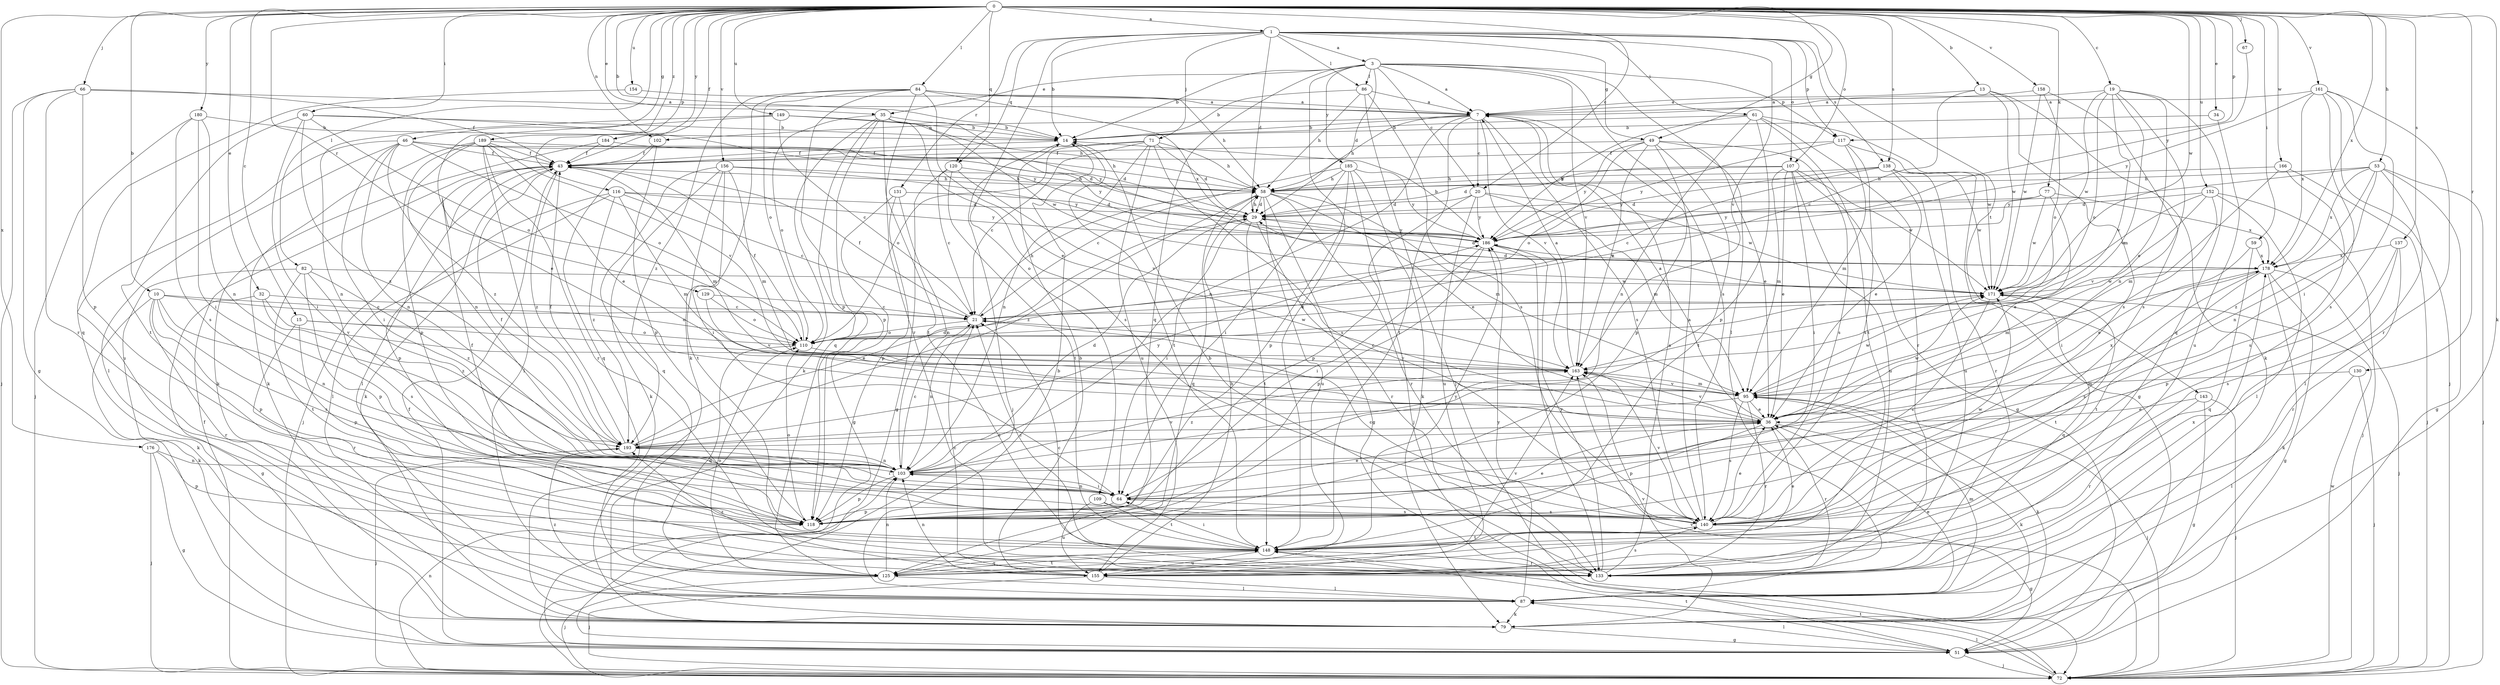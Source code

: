 strict digraph  {
0;
1;
3;
7;
10;
13;
14;
15;
19;
20;
21;
29;
32;
34;
35;
36;
43;
46;
49;
51;
53;
58;
59;
60;
61;
64;
66;
67;
71;
72;
77;
79;
82;
84;
86;
87;
95;
102;
103;
107;
109;
110;
116;
117;
118;
120;
125;
129;
130;
131;
133;
137;
138;
140;
143;
148;
149;
152;
154;
155;
156;
158;
161;
163;
166;
171;
176;
178;
180;
184;
185;
186;
189;
193;
0 -> 1  [label=a];
0 -> 10  [label=b];
0 -> 13  [label=b];
0 -> 14  [label=b];
0 -> 15  [label=c];
0 -> 19  [label=c];
0 -> 20  [label=c];
0 -> 32  [label=e];
0 -> 34  [label=e];
0 -> 35  [label=e];
0 -> 43  [label=f];
0 -> 46  [label=g];
0 -> 49  [label=g];
0 -> 53  [label=h];
0 -> 59  [label=i];
0 -> 60  [label=i];
0 -> 66  [label=j];
0 -> 67  [label=j];
0 -> 77  [label=k];
0 -> 79  [label=k];
0 -> 82  [label=l];
0 -> 84  [label=l];
0 -> 102  [label=n];
0 -> 107  [label=o];
0 -> 116  [label=p];
0 -> 117  [label=p];
0 -> 120  [label=q];
0 -> 129  [label=r];
0 -> 130  [label=r];
0 -> 137  [label=s];
0 -> 138  [label=s];
0 -> 149  [label=u];
0 -> 152  [label=u];
0 -> 154  [label=u];
0 -> 156  [label=v];
0 -> 158  [label=v];
0 -> 161  [label=v];
0 -> 166  [label=w];
0 -> 171  [label=w];
0 -> 176  [label=x];
0 -> 178  [label=x];
0 -> 180  [label=y];
0 -> 184  [label=y];
0 -> 189  [label=z];
1 -> 3  [label=a];
1 -> 14  [label=b];
1 -> 29  [label=d];
1 -> 49  [label=g];
1 -> 61  [label=i];
1 -> 71  [label=j];
1 -> 86  [label=l];
1 -> 107  [label=o];
1 -> 109  [label=o];
1 -> 117  [label=p];
1 -> 120  [label=q];
1 -> 131  [label=r];
1 -> 138  [label=s];
1 -> 143  [label=t];
1 -> 163  [label=v];
3 -> 7  [label=a];
3 -> 14  [label=b];
3 -> 20  [label=c];
3 -> 29  [label=d];
3 -> 35  [label=e];
3 -> 86  [label=l];
3 -> 87  [label=l];
3 -> 117  [label=p];
3 -> 125  [label=q];
3 -> 140  [label=s];
3 -> 148  [label=t];
3 -> 163  [label=v];
3 -> 185  [label=y];
7 -> 14  [label=b];
7 -> 20  [label=c];
7 -> 58  [label=h];
7 -> 102  [label=n];
7 -> 103  [label=n];
7 -> 140  [label=s];
7 -> 148  [label=t];
7 -> 163  [label=v];
10 -> 21  [label=c];
10 -> 79  [label=k];
10 -> 103  [label=n];
10 -> 110  [label=o];
10 -> 118  [label=p];
10 -> 133  [label=r];
10 -> 140  [label=s];
13 -> 7  [label=a];
13 -> 21  [label=c];
13 -> 79  [label=k];
13 -> 140  [label=s];
13 -> 171  [label=w];
14 -> 43  [label=f];
14 -> 72  [label=j];
14 -> 148  [label=t];
15 -> 110  [label=o];
15 -> 118  [label=p];
15 -> 133  [label=r];
15 -> 163  [label=v];
19 -> 7  [label=a];
19 -> 36  [label=e];
19 -> 95  [label=m];
19 -> 103  [label=n];
19 -> 110  [label=o];
19 -> 125  [label=q];
19 -> 163  [label=v];
19 -> 171  [label=w];
20 -> 29  [label=d];
20 -> 95  [label=m];
20 -> 118  [label=p];
20 -> 155  [label=u];
20 -> 171  [label=w];
20 -> 186  [label=y];
21 -> 43  [label=f];
21 -> 58  [label=h];
21 -> 103  [label=n];
21 -> 110  [label=o];
29 -> 58  [label=h];
29 -> 64  [label=i];
29 -> 133  [label=r];
29 -> 148  [label=t];
29 -> 186  [label=y];
32 -> 21  [label=c];
32 -> 51  [label=g];
32 -> 163  [label=v];
32 -> 193  [label=z];
34 -> 14  [label=b];
34 -> 155  [label=u];
35 -> 14  [label=b];
35 -> 79  [label=k];
35 -> 110  [label=o];
35 -> 118  [label=p];
35 -> 125  [label=q];
35 -> 140  [label=s];
35 -> 148  [label=t];
35 -> 171  [label=w];
35 -> 186  [label=y];
36 -> 7  [label=a];
36 -> 79  [label=k];
36 -> 118  [label=p];
36 -> 133  [label=r];
36 -> 163  [label=v];
36 -> 171  [label=w];
36 -> 178  [label=x];
36 -> 193  [label=z];
43 -> 58  [label=h];
43 -> 72  [label=j];
43 -> 79  [label=k];
43 -> 87  [label=l];
43 -> 95  [label=m];
43 -> 193  [label=z];
46 -> 29  [label=d];
46 -> 43  [label=f];
46 -> 58  [label=h];
46 -> 64  [label=i];
46 -> 87  [label=l];
46 -> 103  [label=n];
46 -> 110  [label=o];
46 -> 155  [label=u];
46 -> 193  [label=z];
49 -> 36  [label=e];
49 -> 43  [label=f];
49 -> 110  [label=o];
49 -> 118  [label=p];
49 -> 140  [label=s];
49 -> 148  [label=t];
49 -> 163  [label=v];
49 -> 186  [label=y];
51 -> 43  [label=f];
51 -> 72  [label=j];
51 -> 87  [label=l];
51 -> 148  [label=t];
53 -> 51  [label=g];
53 -> 58  [label=h];
53 -> 72  [label=j];
53 -> 87  [label=l];
53 -> 103  [label=n];
53 -> 178  [label=x];
53 -> 186  [label=y];
53 -> 193  [label=z];
58 -> 29  [label=d];
58 -> 36  [label=e];
58 -> 51  [label=g];
58 -> 95  [label=m];
58 -> 125  [label=q];
58 -> 133  [label=r];
58 -> 155  [label=u];
58 -> 193  [label=z];
59 -> 36  [label=e];
59 -> 125  [label=q];
59 -> 178  [label=x];
60 -> 14  [label=b];
60 -> 64  [label=i];
60 -> 110  [label=o];
60 -> 148  [label=t];
60 -> 186  [label=y];
60 -> 193  [label=z];
61 -> 14  [label=b];
61 -> 103  [label=n];
61 -> 118  [label=p];
61 -> 133  [label=r];
61 -> 148  [label=t];
61 -> 171  [label=w];
61 -> 186  [label=y];
64 -> 36  [label=e];
64 -> 103  [label=n];
64 -> 118  [label=p];
64 -> 140  [label=s];
66 -> 7  [label=a];
66 -> 43  [label=f];
66 -> 51  [label=g];
66 -> 72  [label=j];
66 -> 118  [label=p];
66 -> 133  [label=r];
67 -> 186  [label=y];
71 -> 21  [label=c];
71 -> 29  [label=d];
71 -> 43  [label=f];
71 -> 58  [label=h];
71 -> 103  [label=n];
71 -> 110  [label=o];
71 -> 140  [label=s];
71 -> 155  [label=u];
72 -> 43  [label=f];
72 -> 87  [label=l];
72 -> 103  [label=n];
72 -> 148  [label=t];
72 -> 163  [label=v];
72 -> 171  [label=w];
77 -> 29  [label=d];
77 -> 36  [label=e];
77 -> 171  [label=w];
77 -> 178  [label=x];
77 -> 186  [label=y];
79 -> 51  [label=g];
79 -> 163  [label=v];
82 -> 79  [label=k];
82 -> 118  [label=p];
82 -> 140  [label=s];
82 -> 148  [label=t];
82 -> 171  [label=w];
82 -> 193  [label=z];
84 -> 7  [label=a];
84 -> 36  [label=e];
84 -> 58  [label=h];
84 -> 79  [label=k];
84 -> 110  [label=o];
84 -> 118  [label=p];
84 -> 133  [label=r];
84 -> 178  [label=x];
84 -> 193  [label=z];
86 -> 7  [label=a];
86 -> 14  [label=b];
86 -> 58  [label=h];
86 -> 72  [label=j];
86 -> 140  [label=s];
87 -> 14  [label=b];
87 -> 36  [label=e];
87 -> 79  [label=k];
87 -> 95  [label=m];
87 -> 186  [label=y];
87 -> 193  [label=z];
95 -> 36  [label=e];
95 -> 72  [label=j];
95 -> 79  [label=k];
95 -> 133  [label=r];
95 -> 140  [label=s];
95 -> 163  [label=v];
95 -> 171  [label=w];
95 -> 193  [label=z];
102 -> 43  [label=f];
102 -> 118  [label=p];
102 -> 125  [label=q];
103 -> 21  [label=c];
103 -> 29  [label=d];
103 -> 43  [label=f];
103 -> 64  [label=i];
103 -> 118  [label=p];
103 -> 163  [label=v];
107 -> 29  [label=d];
107 -> 36  [label=e];
107 -> 51  [label=g];
107 -> 58  [label=h];
107 -> 64  [label=i];
107 -> 95  [label=m];
107 -> 155  [label=u];
107 -> 171  [label=w];
109 -> 140  [label=s];
109 -> 148  [label=t];
109 -> 155  [label=u];
110 -> 43  [label=f];
110 -> 125  [label=q];
110 -> 163  [label=v];
110 -> 171  [label=w];
116 -> 21  [label=c];
116 -> 29  [label=d];
116 -> 87  [label=l];
116 -> 95  [label=m];
116 -> 118  [label=p];
116 -> 186  [label=y];
116 -> 193  [label=z];
117 -> 43  [label=f];
117 -> 51  [label=g];
117 -> 95  [label=m];
117 -> 140  [label=s];
117 -> 186  [label=y];
118 -> 36  [label=e];
118 -> 43  [label=f];
118 -> 110  [label=o];
120 -> 21  [label=c];
120 -> 51  [label=g];
120 -> 58  [label=h];
120 -> 148  [label=t];
120 -> 163  [label=v];
125 -> 72  [label=j];
125 -> 87  [label=l];
125 -> 103  [label=n];
125 -> 110  [label=o];
125 -> 148  [label=t];
125 -> 163  [label=v];
129 -> 21  [label=c];
129 -> 36  [label=e];
129 -> 110  [label=o];
130 -> 72  [label=j];
130 -> 87  [label=l];
130 -> 95  [label=m];
131 -> 29  [label=d];
131 -> 51  [label=g];
131 -> 103  [label=n];
131 -> 118  [label=p];
133 -> 7  [label=a];
133 -> 14  [label=b];
133 -> 21  [label=c];
133 -> 178  [label=x];
133 -> 186  [label=y];
137 -> 118  [label=p];
137 -> 133  [label=r];
137 -> 140  [label=s];
137 -> 178  [label=x];
138 -> 21  [label=c];
138 -> 36  [label=e];
138 -> 58  [label=h];
138 -> 133  [label=r];
138 -> 155  [label=u];
138 -> 171  [label=w];
138 -> 186  [label=y];
140 -> 7  [label=a];
140 -> 21  [label=c];
140 -> 36  [label=e];
140 -> 51  [label=g];
140 -> 148  [label=t];
140 -> 163  [label=v];
140 -> 171  [label=w];
143 -> 36  [label=e];
143 -> 51  [label=g];
143 -> 72  [label=j];
143 -> 133  [label=r];
148 -> 21  [label=c];
148 -> 36  [label=e];
148 -> 64  [label=i];
148 -> 125  [label=q];
148 -> 133  [label=r];
148 -> 155  [label=u];
148 -> 186  [label=y];
149 -> 14  [label=b];
149 -> 21  [label=c];
149 -> 36  [label=e];
149 -> 58  [label=h];
149 -> 103  [label=n];
152 -> 29  [label=d];
152 -> 64  [label=i];
152 -> 72  [label=j];
152 -> 87  [label=l];
152 -> 163  [label=v];
152 -> 171  [label=w];
154 -> 7  [label=a];
154 -> 125  [label=q];
155 -> 14  [label=b];
155 -> 21  [label=c];
155 -> 58  [label=h];
155 -> 72  [label=j];
155 -> 87  [label=l];
155 -> 103  [label=n];
155 -> 140  [label=s];
155 -> 193  [label=z];
156 -> 58  [label=h];
156 -> 64  [label=i];
156 -> 79  [label=k];
156 -> 95  [label=m];
156 -> 125  [label=q];
156 -> 148  [label=t];
156 -> 186  [label=y];
158 -> 7  [label=a];
158 -> 110  [label=o];
158 -> 140  [label=s];
158 -> 171  [label=w];
161 -> 7  [label=a];
161 -> 64  [label=i];
161 -> 72  [label=j];
161 -> 133  [label=r];
161 -> 140  [label=s];
161 -> 178  [label=x];
161 -> 186  [label=y];
163 -> 7  [label=a];
163 -> 21  [label=c];
163 -> 95  [label=m];
166 -> 58  [label=h];
166 -> 72  [label=j];
166 -> 95  [label=m];
166 -> 140  [label=s];
171 -> 21  [label=c];
171 -> 29  [label=d];
171 -> 125  [label=q];
171 -> 140  [label=s];
171 -> 148  [label=t];
176 -> 51  [label=g];
176 -> 72  [label=j];
176 -> 103  [label=n];
176 -> 118  [label=p];
178 -> 29  [label=d];
178 -> 51  [label=g];
178 -> 72  [label=j];
178 -> 79  [label=k];
178 -> 95  [label=m];
178 -> 140  [label=s];
178 -> 148  [label=t];
178 -> 171  [label=w];
180 -> 14  [label=b];
180 -> 64  [label=i];
180 -> 72  [label=j];
180 -> 103  [label=n];
180 -> 140  [label=s];
184 -> 29  [label=d];
184 -> 43  [label=f];
184 -> 79  [label=k];
185 -> 21  [label=c];
185 -> 58  [label=h];
185 -> 64  [label=i];
185 -> 72  [label=j];
185 -> 79  [label=k];
185 -> 118  [label=p];
185 -> 186  [label=y];
186 -> 14  [label=b];
186 -> 64  [label=i];
186 -> 118  [label=p];
186 -> 133  [label=r];
186 -> 178  [label=x];
189 -> 36  [label=e];
189 -> 43  [label=f];
189 -> 79  [label=k];
189 -> 87  [label=l];
189 -> 103  [label=n];
189 -> 118  [label=p];
189 -> 133  [label=r];
189 -> 163  [label=v];
189 -> 186  [label=y];
193 -> 29  [label=d];
193 -> 43  [label=f];
193 -> 64  [label=i];
193 -> 72  [label=j];
193 -> 103  [label=n];
193 -> 186  [label=y];
}
